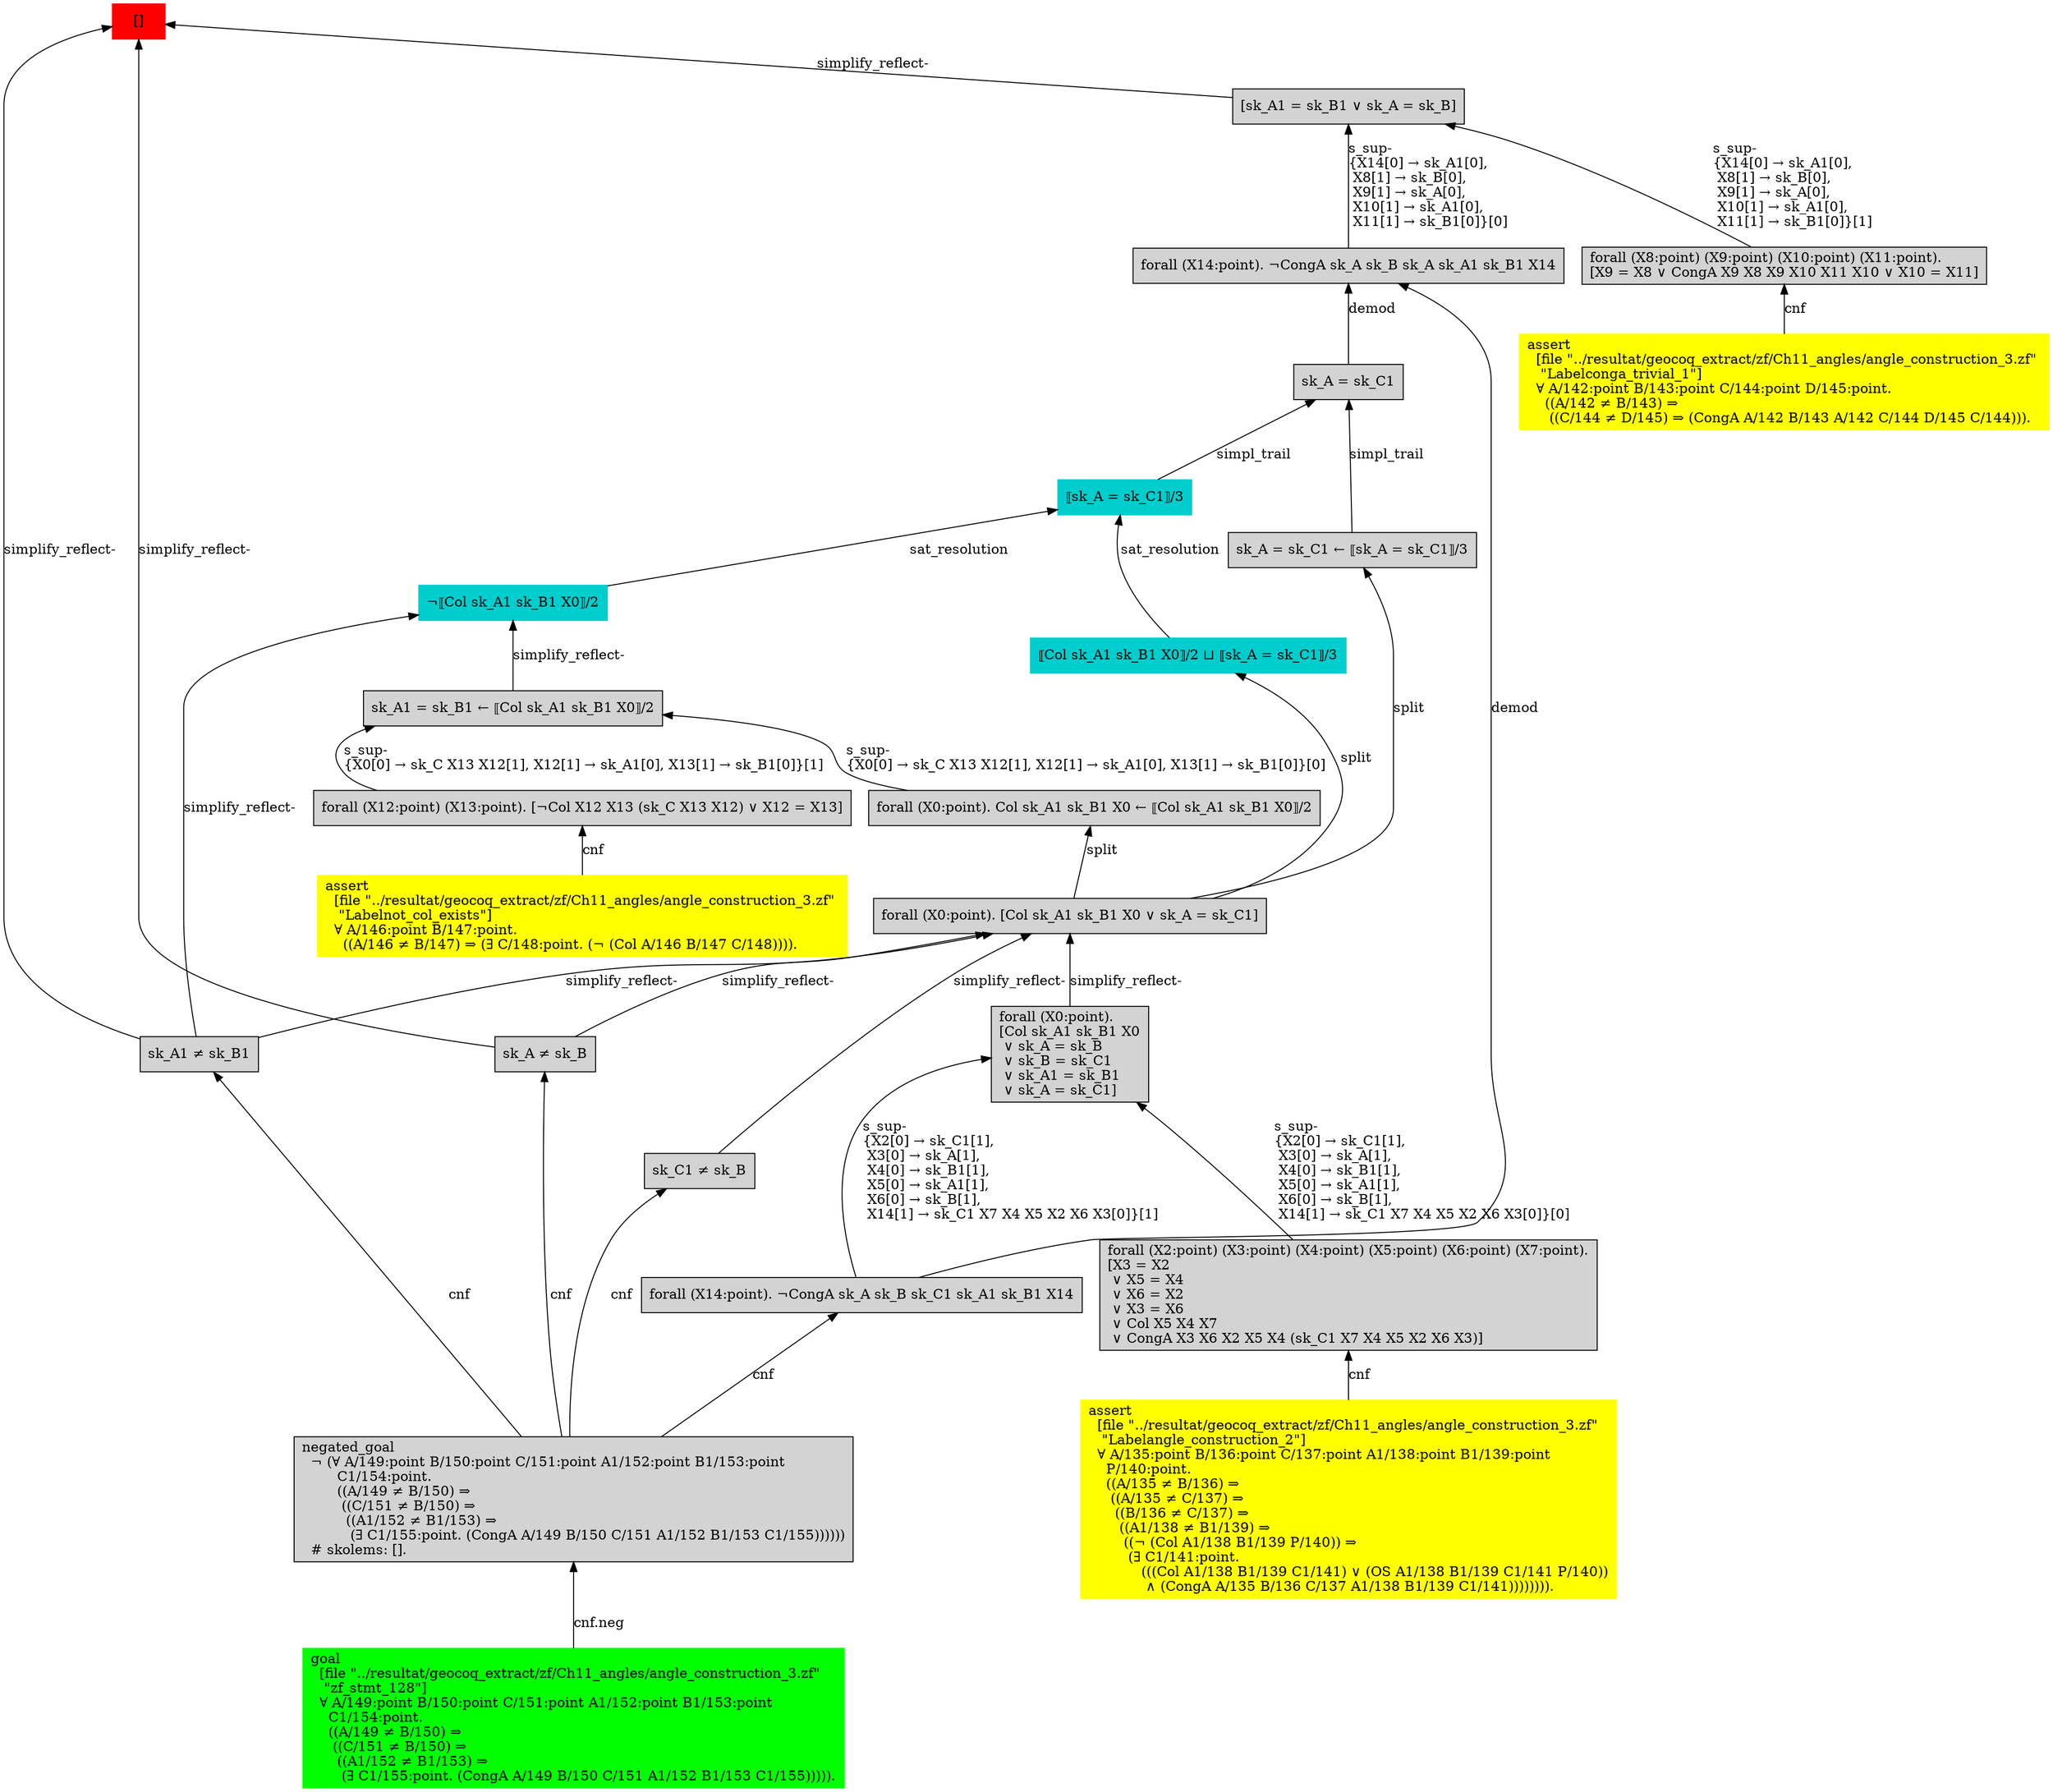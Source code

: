 digraph "unsat_graph" {
  vertex_0 [color=red, label="[]", shape=box, style=filled];
  vertex_0 -> vertex_1 [label="simplify_reflect-", dir="back"];
  vertex_1 [shape=box, label="sk_A1 ≠ sk_B1\l", style=filled];
  vertex_1 -> vertex_2 [label="cnf", dir="back"];
  vertex_2 [shape=box, label="negated_goal\l  ¬ (∀ A/149:point B/150:point C/151:point A1/152:point B1/153:point \l        C1/154:point.\l        ((A/149 ≠ B/150) ⇒\l         ((C/151 ≠ B/150) ⇒\l          ((A1/152 ≠ B1/153) ⇒\l           (∃ C1/155:point. (CongA A/149 B/150 C/151 A1/152 B1/153 C1/155))))))\l  # skolems: [].\l", style=filled];
  vertex_2 -> vertex_3 [label="cnf.neg", dir="back"];
  vertex_3 [color=green, shape=box, label="goal\l  [file \"../resultat/geocoq_extract/zf/Ch11_angles/angle_construction_3.zf\" \l   \"zf_stmt_128\"]\l  ∀ A/149:point B/150:point C/151:point A1/152:point B1/153:point \l    C1/154:point.\l    ((A/149 ≠ B/150) ⇒\l     ((C/151 ≠ B/150) ⇒\l      ((A1/152 ≠ B1/153) ⇒\l       (∃ C1/155:point. (CongA A/149 B/150 C/151 A1/152 B1/153 C1/155))))).\l", style=filled];
  vertex_0 -> vertex_4 [label="simplify_reflect-", dir="back"];
  vertex_4 [shape=box, label="sk_A ≠ sk_B\l", style=filled];
  vertex_4 -> vertex_2 [label="cnf", dir="back"];
  vertex_0 -> vertex_5 [label="simplify_reflect-", dir="back"];
  vertex_5 [shape=box, label="[sk_A1 = sk_B1 ∨ sk_A = sk_B]\l", style=filled];
  vertex_5 -> vertex_6 [label="s_sup-\l\{X14[0] → sk_A1[0], \l X8[1] → sk_B[0], \l X9[1] → sk_A[0], \l X10[1] → sk_A1[0], \l X11[1] → sk_B1[0]\}[0]\l", dir="back"];
  vertex_6 [shape=box, label="forall (X14:point). ¬CongA sk_A sk_B sk_A sk_A1 sk_B1 X14\l", style=filled];
  vertex_6 -> vertex_7 [label="demod", dir="back"];
  vertex_7 [shape=box, label="sk_A = sk_C1\l", style=filled];
  vertex_7 -> vertex_8 [label="simpl_trail", dir="back"];
  vertex_8 [color=cyan3, shape=box, label="⟦sk_A = sk_C1⟧/3\l", style=filled];
  vertex_8 -> vertex_9 [label="sat_resolution", dir="back"];
  vertex_9 [color=cyan3, shape=box, label="¬⟦Col sk_A1 sk_B1 X0⟧/2\l", style=filled];
  vertex_9 -> vertex_1 [label="simplify_reflect-", dir="back"];
  vertex_9 -> vertex_10 [label="simplify_reflect-", dir="back"];
  vertex_10 [shape=box, label="sk_A1 = sk_B1 ← ⟦Col sk_A1 sk_B1 X0⟧/2\l", style=filled];
  vertex_10 -> vertex_11 [label="s_sup-\l\{X0[0] → sk_C X13 X12[1], X12[1] → sk_A1[0], X13[1] → sk_B1[0]\}[1]\l", dir="back"];
  vertex_11 [shape=box, label="forall (X12:point) (X13:point). [¬Col X12 X13 (sk_C X13 X12) ∨ X12 = X13]\l", style=filled];
  vertex_11 -> vertex_12 [label="cnf", dir="back"];
  vertex_12 [color=yellow, shape=box, label="assert\l  [file \"../resultat/geocoq_extract/zf/Ch11_angles/angle_construction_3.zf\" \l   \"Labelnot_col_exists\"]\l  ∀ A/146:point B/147:point.\l    ((A/146 ≠ B/147) ⇒ (∃ C/148:point. (¬ (Col A/146 B/147 C/148)))).\l", style=filled];
  vertex_10 -> vertex_13 [label="s_sup-\l\{X0[0] → sk_C X13 X12[1], X12[1] → sk_A1[0], X13[1] → sk_B1[0]\}[0]\l", dir="back"];
  vertex_13 [shape=box, label="forall (X0:point). Col sk_A1 sk_B1 X0 ← ⟦Col sk_A1 sk_B1 X0⟧/2\l", style=filled];
  vertex_13 -> vertex_14 [label="split", dir="back"];
  vertex_14 [shape=box, label="forall (X0:point). [Col sk_A1 sk_B1 X0 ∨ sk_A = sk_C1]\l", style=filled];
  vertex_14 -> vertex_4 [label="simplify_reflect-", dir="back"];
  vertex_14 -> vertex_15 [label="simplify_reflect-", dir="back"];
  vertex_15 [shape=box, label="sk_C1 ≠ sk_B\l", style=filled];
  vertex_15 -> vertex_2 [label="cnf", dir="back"];
  vertex_14 -> vertex_1 [label="simplify_reflect-", dir="back"];
  vertex_14 -> vertex_16 [label="simplify_reflect-", dir="back"];
  vertex_16 [shape=box, label="forall (X0:point).\l[Col sk_A1 sk_B1 X0\l ∨ sk_A = sk_B\l ∨ sk_B = sk_C1\l ∨ sk_A1 = sk_B1\l ∨ sk_A = sk_C1]\l", style=filled];
  vertex_16 -> vertex_17 [label="s_sup-\l\{X2[0] → sk_C1[1], \l X3[0] → sk_A[1], \l X4[0] → sk_B1[1], \l X5[0] → sk_A1[1], \l X6[0] → sk_B[1], \l X14[1] → sk_C1 X7 X4 X5 X2 X6 X3[0]\}[1]\l", dir="back"];
  vertex_17 [shape=box, label="forall (X14:point). ¬CongA sk_A sk_B sk_C1 sk_A1 sk_B1 X14\l", style=filled];
  vertex_17 -> vertex_2 [label="cnf", dir="back"];
  vertex_16 -> vertex_18 [label="s_sup-\l\{X2[0] → sk_C1[1], \l X3[0] → sk_A[1], \l X4[0] → sk_B1[1], \l X5[0] → sk_A1[1], \l X6[0] → sk_B[1], \l X14[1] → sk_C1 X7 X4 X5 X2 X6 X3[0]\}[0]\l", dir="back"];
  vertex_18 [shape=box, label="forall (X2:point) (X3:point) (X4:point) (X5:point) (X6:point) (X7:point).\l[X3 = X2\l ∨ X5 = X4\l ∨ X6 = X2\l ∨ X3 = X6\l ∨ Col X5 X4 X7\l ∨ CongA X3 X6 X2 X5 X4 (sk_C1 X7 X4 X5 X2 X6 X3)]\l", style=filled];
  vertex_18 -> vertex_19 [label="cnf", dir="back"];
  vertex_19 [color=yellow, shape=box, label="assert\l  [file \"../resultat/geocoq_extract/zf/Ch11_angles/angle_construction_3.zf\" \l   \"Labelangle_construction_2\"]\l  ∀ A/135:point B/136:point C/137:point A1/138:point B1/139:point \l    P/140:point.\l    ((A/135 ≠ B/136) ⇒\l     ((A/135 ≠ C/137) ⇒\l      ((B/136 ≠ C/137) ⇒\l       ((A1/138 ≠ B1/139) ⇒\l        ((¬ (Col A1/138 B1/139 P/140)) ⇒\l         (∃ C1/141:point.\l            (((Col A1/138 B1/139 C1/141) ∨ (OS A1/138 B1/139 C1/141 P/140))\l             ∧ (CongA A/135 B/136 C/137 A1/138 B1/139 C1/141)))))))).\l", style=filled];
  vertex_8 -> vertex_20 [label="sat_resolution", dir="back"];
  vertex_20 [color=cyan3, shape=box, label="⟦Col sk_A1 sk_B1 X0⟧/2 ⊔ ⟦sk_A = sk_C1⟧/3\l", style=filled];
  vertex_20 -> vertex_14 [label="split", dir="back"];
  vertex_7 -> vertex_21 [label="simpl_trail", dir="back"];
  vertex_21 [shape=box, label="sk_A = sk_C1 ← ⟦sk_A = sk_C1⟧/3\l", style=filled];
  vertex_21 -> vertex_14 [label="split", dir="back"];
  vertex_6 -> vertex_17 [label="demod", dir="back"];
  vertex_5 -> vertex_22 [label="s_sup-\l\{X14[0] → sk_A1[0], \l X8[1] → sk_B[0], \l X9[1] → sk_A[0], \l X10[1] → sk_A1[0], \l X11[1] → sk_B1[0]\}[1]\l", dir="back"];
  vertex_22 [shape=box, label="forall (X8:point) (X9:point) (X10:point) (X11:point).\l[X9 = X8 ∨ CongA X9 X8 X9 X10 X11 X10 ∨ X10 = X11]\l", style=filled];
  vertex_22 -> vertex_23 [label="cnf", dir="back"];
  vertex_23 [color=yellow, shape=box, label="assert\l  [file \"../resultat/geocoq_extract/zf/Ch11_angles/angle_construction_3.zf\" \l   \"Labelconga_trivial_1\"]\l  ∀ A/142:point B/143:point C/144:point D/145:point.\l    ((A/142 ≠ B/143) ⇒\l     ((C/144 ≠ D/145) ⇒ (CongA A/142 B/143 A/142 C/144 D/145 C/144))).\l", style=filled];
  }


